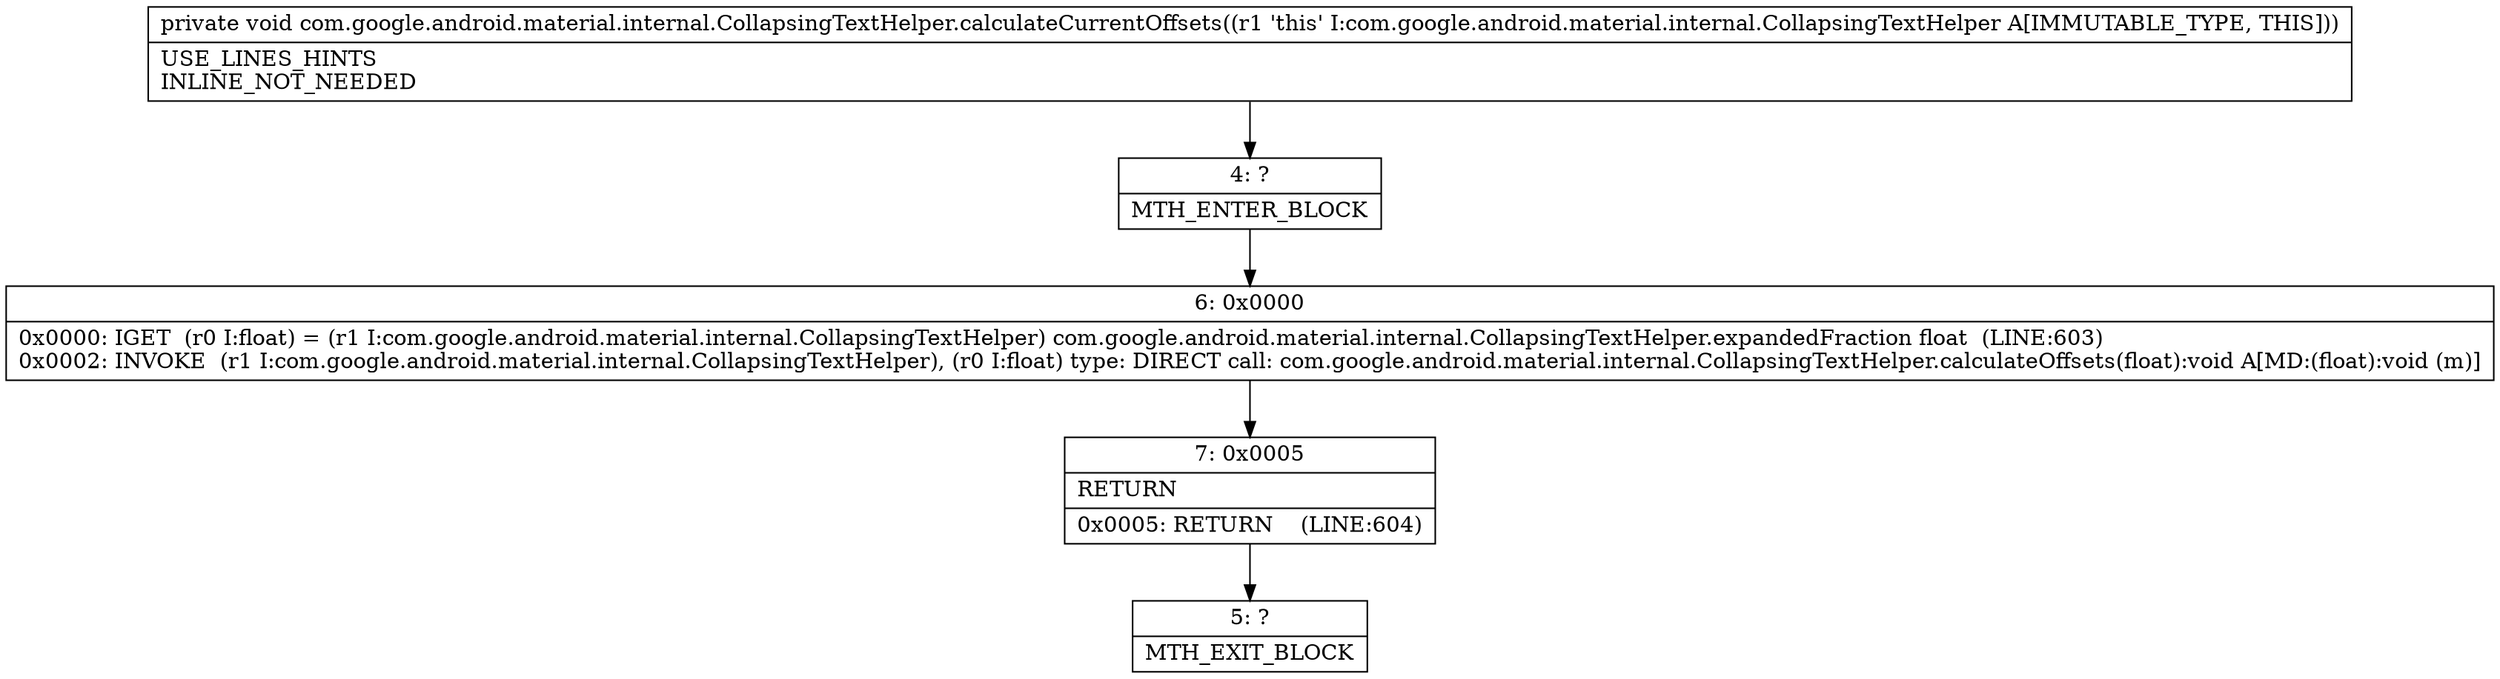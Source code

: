 digraph "CFG forcom.google.android.material.internal.CollapsingTextHelper.calculateCurrentOffsets()V" {
Node_4 [shape=record,label="{4\:\ ?|MTH_ENTER_BLOCK\l}"];
Node_6 [shape=record,label="{6\:\ 0x0000|0x0000: IGET  (r0 I:float) = (r1 I:com.google.android.material.internal.CollapsingTextHelper) com.google.android.material.internal.CollapsingTextHelper.expandedFraction float  (LINE:603)\l0x0002: INVOKE  (r1 I:com.google.android.material.internal.CollapsingTextHelper), (r0 I:float) type: DIRECT call: com.google.android.material.internal.CollapsingTextHelper.calculateOffsets(float):void A[MD:(float):void (m)]\l}"];
Node_7 [shape=record,label="{7\:\ 0x0005|RETURN\l|0x0005: RETURN    (LINE:604)\l}"];
Node_5 [shape=record,label="{5\:\ ?|MTH_EXIT_BLOCK\l}"];
MethodNode[shape=record,label="{private void com.google.android.material.internal.CollapsingTextHelper.calculateCurrentOffsets((r1 'this' I:com.google.android.material.internal.CollapsingTextHelper A[IMMUTABLE_TYPE, THIS]))  | USE_LINES_HINTS\lINLINE_NOT_NEEDED\l}"];
MethodNode -> Node_4;Node_4 -> Node_6;
Node_6 -> Node_7;
Node_7 -> Node_5;
}

